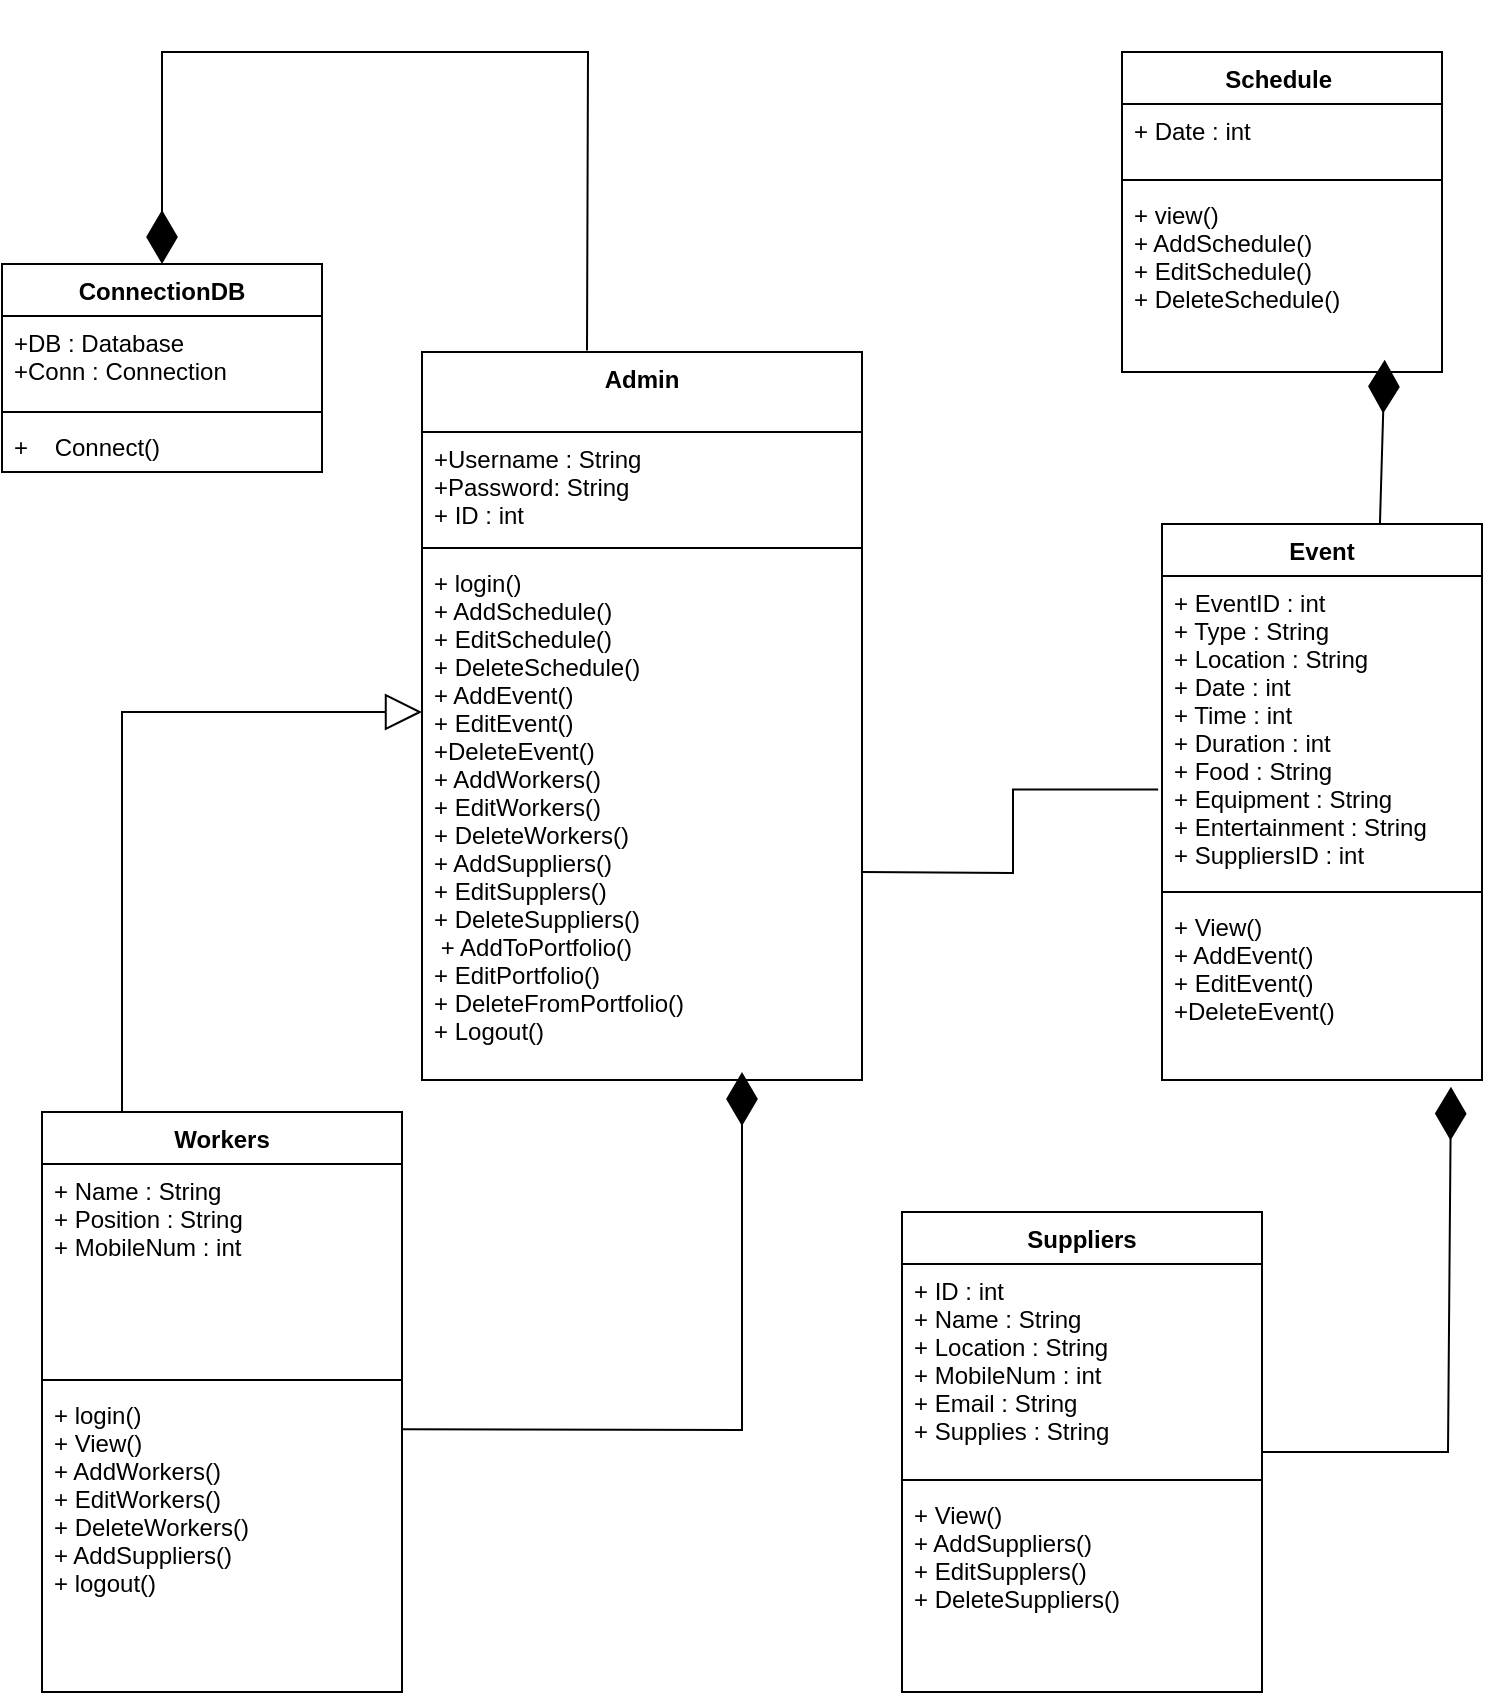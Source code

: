 <mxfile version="17.2.4" type="github"><diagram id="NWE-WzzM5gE8fmPCcb4x" name="Page-1"><mxGraphModel dx="1483" dy="827" grid="1" gridSize="10" guides="1" tooltips="1" connect="1" arrows="1" fold="1" page="1" pageScale="1" pageWidth="850" pageHeight="1100" math="0" shadow="0"><root><mxCell id="0"/><mxCell id="1" parent="0"/><mxCell id="bavvKywP6-cDirn1sBw_-12" value="ConnectionDB" style="swimlane;fontStyle=1;align=center;verticalAlign=top;childLayout=stackLayout;horizontal=1;startSize=26;horizontalStack=0;resizeParent=1;resizeParentMax=0;resizeLast=0;collapsible=1;marginBottom=0;" vertex="1" parent="1"><mxGeometry x="20" y="136" width="160" height="104" as="geometry"/></mxCell><mxCell id="bavvKywP6-cDirn1sBw_-13" value="+DB : Database&#10;+Conn : Connection" style="text;strokeColor=none;fillColor=none;align=left;verticalAlign=top;spacingLeft=4;spacingRight=4;overflow=hidden;rotatable=0;points=[[0,0.5],[1,0.5]];portConstraint=eastwest;" vertex="1" parent="bavvKywP6-cDirn1sBw_-12"><mxGeometry y="26" width="160" height="44" as="geometry"/></mxCell><mxCell id="bavvKywP6-cDirn1sBw_-14" value="" style="line;strokeWidth=1;fillColor=none;align=left;verticalAlign=middle;spacingTop=-1;spacingLeft=3;spacingRight=3;rotatable=0;labelPosition=right;points=[];portConstraint=eastwest;" vertex="1" parent="bavvKywP6-cDirn1sBw_-12"><mxGeometry y="70" width="160" height="8" as="geometry"/></mxCell><mxCell id="bavvKywP6-cDirn1sBw_-15" value="+    Connect()" style="text;strokeColor=none;fillColor=none;align=left;verticalAlign=top;spacingLeft=4;spacingRight=4;overflow=hidden;rotatable=0;points=[[0,0.5],[1,0.5]];portConstraint=eastwest;" vertex="1" parent="bavvKywP6-cDirn1sBw_-12"><mxGeometry y="78" width="160" height="26" as="geometry"/></mxCell><mxCell id="bavvKywP6-cDirn1sBw_-16" value="Admin" style="swimlane;fontStyle=1;align=center;verticalAlign=top;childLayout=stackLayout;horizontal=1;startSize=40;horizontalStack=0;resizeParent=1;resizeParentMax=0;resizeLast=0;collapsible=1;marginBottom=0;" vertex="1" parent="1"><mxGeometry x="230" y="180" width="220" height="364" as="geometry"/></mxCell><mxCell id="bavvKywP6-cDirn1sBw_-17" value="+Username : String&#10;+Password: String&#10;+ ID : int" style="text;strokeColor=none;fillColor=none;align=left;verticalAlign=top;spacingLeft=4;spacingRight=4;overflow=hidden;rotatable=0;points=[[0,0.5],[1,0.5]];portConstraint=eastwest;" vertex="1" parent="bavvKywP6-cDirn1sBw_-16"><mxGeometry y="40" width="220" height="54" as="geometry"/></mxCell><mxCell id="bavvKywP6-cDirn1sBw_-18" value="" style="line;strokeWidth=1;fillColor=none;align=left;verticalAlign=middle;spacingTop=-1;spacingLeft=3;spacingRight=3;rotatable=0;labelPosition=right;points=[];portConstraint=eastwest;" vertex="1" parent="bavvKywP6-cDirn1sBw_-16"><mxGeometry y="94" width="220" height="8" as="geometry"/></mxCell><mxCell id="bavvKywP6-cDirn1sBw_-19" value="+ login()&#10;+ AddSchedule()&#10;+ EditSchedule()&#10;+ DeleteSchedule()&#10;+ AddEvent()&#10;+ EditEvent()&#10;+DeleteEvent()&#10;+ AddWorkers()&#10;+ EditWorkers()&#10;+ DeleteWorkers()&#10;+ AddSuppliers()&#10;+ EditSupplers()&#10;+ DeleteSuppliers()&#10; + AddToPortfolio()&#10;+ EditPortfolio()&#10;+ DeleteFromPortfolio()&#10;+ Logout()&#10;&#10;" style="text;strokeColor=none;fillColor=none;align=left;verticalAlign=top;spacingLeft=4;spacingRight=4;overflow=hidden;rotatable=0;points=[[0,0.5],[1,0.5]];portConstraint=eastwest;" vertex="1" parent="bavvKywP6-cDirn1sBw_-16"><mxGeometry y="102" width="220" height="262" as="geometry"/></mxCell><mxCell id="bavvKywP6-cDirn1sBw_-24" value="Event" style="swimlane;fontStyle=1;align=center;verticalAlign=top;childLayout=stackLayout;horizontal=1;startSize=26;horizontalStack=0;resizeParent=1;resizeParentMax=0;resizeLast=0;collapsible=1;marginBottom=0;" vertex="1" parent="1"><mxGeometry x="600" y="266" width="160" height="278" as="geometry"/></mxCell><mxCell id="bavvKywP6-cDirn1sBw_-25" value="+ EventID : int&#10;+ Type : String &#10;+ Location : String &#10;+ Date : int&#10;+ Time : int&#10;+ Duration : int&#10;+ Food : String&#10;+ Equipment : String &#10;+ Entertainment : String&#10;+ SuppliersID : int  &#10;" style="text;strokeColor=none;fillColor=none;align=left;verticalAlign=top;spacingLeft=4;spacingRight=4;overflow=hidden;rotatable=0;points=[[0,0.5],[1,0.5]];portConstraint=eastwest;" vertex="1" parent="bavvKywP6-cDirn1sBw_-24"><mxGeometry y="26" width="160" height="154" as="geometry"/></mxCell><mxCell id="bavvKywP6-cDirn1sBw_-26" value="" style="line;strokeWidth=1;fillColor=none;align=left;verticalAlign=middle;spacingTop=-1;spacingLeft=3;spacingRight=3;rotatable=0;labelPosition=right;points=[];portConstraint=eastwest;" vertex="1" parent="bavvKywP6-cDirn1sBw_-24"><mxGeometry y="180" width="160" height="8" as="geometry"/></mxCell><mxCell id="bavvKywP6-cDirn1sBw_-27" value="+ View()&#10;+ AddEvent()&#10;+ EditEvent()&#10;+DeleteEvent()" style="text;strokeColor=none;fillColor=none;align=left;verticalAlign=top;spacingLeft=4;spacingRight=4;overflow=hidden;rotatable=0;points=[[0,0.5],[1,0.5]];portConstraint=eastwest;" vertex="1" parent="bavvKywP6-cDirn1sBw_-24"><mxGeometry y="188" width="160" height="90" as="geometry"/></mxCell><mxCell id="bavvKywP6-cDirn1sBw_-29" value="Workers" style="swimlane;fontStyle=1;align=center;verticalAlign=top;childLayout=stackLayout;horizontal=1;startSize=26;horizontalStack=0;resizeParent=1;resizeParentMax=0;resizeLast=0;collapsible=1;marginBottom=0;" vertex="1" parent="1"><mxGeometry x="40" y="560" width="180" height="290" as="geometry"/></mxCell><mxCell id="bavvKywP6-cDirn1sBw_-30" value="+ Name : String &#10;+ Position : String &#10;+ MobileNum : int&#10; &#10;" style="text;strokeColor=none;fillColor=none;align=left;verticalAlign=top;spacingLeft=4;spacingRight=4;overflow=hidden;rotatable=0;points=[[0,0.5],[1,0.5]];portConstraint=eastwest;" vertex="1" parent="bavvKywP6-cDirn1sBw_-29"><mxGeometry y="26" width="180" height="104" as="geometry"/></mxCell><mxCell id="bavvKywP6-cDirn1sBw_-31" value="" style="line;strokeWidth=1;fillColor=none;align=left;verticalAlign=middle;spacingTop=-1;spacingLeft=3;spacingRight=3;rotatable=0;labelPosition=right;points=[];portConstraint=eastwest;" vertex="1" parent="bavvKywP6-cDirn1sBw_-29"><mxGeometry y="130" width="180" height="8" as="geometry"/></mxCell><mxCell id="bavvKywP6-cDirn1sBw_-32" value="+ login()&#10;+ View()&#10;+ AddWorkers()&#10;+ EditWorkers()&#10;+ DeleteWorkers()&#10;+ AddSuppliers()&#10;+ logout()&#10;&#10;&#10;&#10;" style="text;strokeColor=none;fillColor=none;align=left;verticalAlign=top;spacingLeft=4;spacingRight=4;overflow=hidden;rotatable=0;points=[[0,0.5],[1,0.5]];portConstraint=eastwest;" vertex="1" parent="bavvKywP6-cDirn1sBw_-29"><mxGeometry y="138" width="180" height="152" as="geometry"/></mxCell><mxCell id="bavvKywP6-cDirn1sBw_-33" value="Suppliers" style="swimlane;fontStyle=1;align=center;verticalAlign=top;childLayout=stackLayout;horizontal=1;startSize=26;horizontalStack=0;resizeParent=1;resizeParentMax=0;resizeLast=0;collapsible=1;marginBottom=0;" vertex="1" parent="1"><mxGeometry x="470" y="610" width="180" height="240" as="geometry"/></mxCell><mxCell id="bavvKywP6-cDirn1sBw_-34" value="+ ID : int&#10;+ Name : String &#10;+ Location : String &#10;+ MobileNum : int&#10;+ Email : String&#10;+ Supplies : String&#10; &#10;" style="text;strokeColor=none;fillColor=none;align=left;verticalAlign=top;spacingLeft=4;spacingRight=4;overflow=hidden;rotatable=0;points=[[0,0.5],[1,0.5]];portConstraint=eastwest;" vertex="1" parent="bavvKywP6-cDirn1sBw_-33"><mxGeometry y="26" width="180" height="104" as="geometry"/></mxCell><mxCell id="bavvKywP6-cDirn1sBw_-35" value="" style="line;strokeWidth=1;fillColor=none;align=left;verticalAlign=middle;spacingTop=-1;spacingLeft=3;spacingRight=3;rotatable=0;labelPosition=right;points=[];portConstraint=eastwest;" vertex="1" parent="bavvKywP6-cDirn1sBw_-33"><mxGeometry y="130" width="180" height="8" as="geometry"/></mxCell><mxCell id="bavvKywP6-cDirn1sBw_-36" value="+ View()&#10;+ AddSuppliers()&#10;+ EditSupplers()&#10;+ DeleteSuppliers()&#10;&#10;&#10;&#10;" style="text;strokeColor=none;fillColor=none;align=left;verticalAlign=top;spacingLeft=4;spacingRight=4;overflow=hidden;rotatable=0;points=[[0,0.5],[1,0.5]];portConstraint=eastwest;" vertex="1" parent="bavvKywP6-cDirn1sBw_-33"><mxGeometry y="138" width="180" height="102" as="geometry"/></mxCell><mxCell id="bavvKywP6-cDirn1sBw_-68" value="" style="endArrow=block;endSize=16;endFill=0;html=1;rounded=0;" edge="1" parent="1"><mxGeometry x="-1" y="300" width="160" relative="1" as="geometry"><mxPoint x="80" y="560" as="sourcePoint"/><mxPoint x="230" y="360" as="targetPoint"/><Array as="points"><mxPoint x="80" y="360"/></Array><mxPoint x="30" y="130" as="offset"/></mxGeometry></mxCell><mxCell id="bavvKywP6-cDirn1sBw_-69" value="" style="endArrow=diamondThin;endFill=1;endSize=24;html=1;rounded=0;entryX=0.5;entryY=0;entryDx=0;entryDy=0;exitX=0.375;exitY=-0.002;exitDx=0;exitDy=0;exitPerimeter=0;" edge="1" parent="1" source="bavvKywP6-cDirn1sBw_-16" target="bavvKywP6-cDirn1sBw_-12"><mxGeometry width="160" relative="1" as="geometry"><mxPoint x="100" y="40" as="sourcePoint"/><mxPoint x="280" y="85.429" as="targetPoint"/><Array as="points"><mxPoint x="313" y="30"/><mxPoint x="100" y="30"/></Array></mxGeometry></mxCell><mxCell id="bavvKywP6-cDirn1sBw_-70" value="Schedule " style="swimlane;fontStyle=1;align=center;verticalAlign=top;childLayout=stackLayout;horizontal=1;startSize=26;horizontalStack=0;resizeParent=1;resizeParentMax=0;resizeLast=0;collapsible=1;marginBottom=0;" vertex="1" parent="1"><mxGeometry x="580" y="30" width="160" height="160" as="geometry"/></mxCell><mxCell id="bavvKywP6-cDirn1sBw_-71" value="+ Date : int " style="text;strokeColor=none;fillColor=none;align=left;verticalAlign=top;spacingLeft=4;spacingRight=4;overflow=hidden;rotatable=0;points=[[0,0.5],[1,0.5]];portConstraint=eastwest;" vertex="1" parent="bavvKywP6-cDirn1sBw_-70"><mxGeometry y="26" width="160" height="34" as="geometry"/></mxCell><mxCell id="bavvKywP6-cDirn1sBw_-72" value="" style="line;strokeWidth=1;fillColor=none;align=left;verticalAlign=middle;spacingTop=-1;spacingLeft=3;spacingRight=3;rotatable=0;labelPosition=right;points=[];portConstraint=eastwest;" vertex="1" parent="bavvKywP6-cDirn1sBw_-70"><mxGeometry y="60" width="160" height="8" as="geometry"/></mxCell><mxCell id="bavvKywP6-cDirn1sBw_-73" value="+ view()&#10;+ AddSchedule()&#10;+ EditSchedule()&#10;+ DeleteSchedule()" style="text;strokeColor=none;fillColor=none;align=left;verticalAlign=top;spacingLeft=4;spacingRight=4;overflow=hidden;rotatable=0;points=[[0,0.5],[1,0.5]];portConstraint=eastwest;" vertex="1" parent="bavvKywP6-cDirn1sBw_-70"><mxGeometry y="68" width="160" height="92" as="geometry"/></mxCell><mxCell id="bavvKywP6-cDirn1sBw_-74" value="" style="endArrow=diamondThin;endFill=1;endSize=24;html=1;rounded=0;entryX=0.903;entryY=1.037;entryDx=0;entryDy=0;entryPerimeter=0;" edge="1" parent="1" target="bavvKywP6-cDirn1sBw_-27"><mxGeometry width="160" relative="1" as="geometry"><mxPoint x="650" y="730" as="sourcePoint"/><mxPoint x="750" y="540" as="targetPoint"/><Array as="points"><mxPoint x="743" y="730"/></Array></mxGeometry></mxCell><mxCell id="bavvKywP6-cDirn1sBw_-75" value="" style="endArrow=diamondThin;endFill=1;endSize=24;html=1;rounded=0;exitX=0.999;exitY=0.136;exitDx=0;exitDy=0;exitPerimeter=0;" edge="1" parent="1" source="bavvKywP6-cDirn1sBw_-32"><mxGeometry width="160" relative="1" as="geometry"><mxPoint x="230" y="540" as="sourcePoint"/><mxPoint x="390" y="540" as="targetPoint"/><Array as="points"><mxPoint x="390" y="719"/></Array></mxGeometry></mxCell><mxCell id="bavvKywP6-cDirn1sBw_-76" value="" style="endArrow=diamondThin;endFill=1;endSize=24;html=1;rounded=0;entryX=0.821;entryY=0.933;entryDx=0;entryDy=0;entryPerimeter=0;exitX=0.681;exitY=0.001;exitDx=0;exitDy=0;exitPerimeter=0;" edge="1" parent="1" source="bavvKywP6-cDirn1sBw_-24" target="bavvKywP6-cDirn1sBw_-73"><mxGeometry width="160" relative="1" as="geometry"><mxPoint x="230" y="540" as="sourcePoint"/><mxPoint x="390" y="540" as="targetPoint"/></mxGeometry></mxCell><mxCell id="bavvKywP6-cDirn1sBw_-80" value="" style="endArrow=none;html=1;edgeStyle=orthogonalEdgeStyle;rounded=0;entryX=-0.012;entryY=0.693;entryDx=0;entryDy=0;entryPerimeter=0;" edge="1" parent="1" target="bavvKywP6-cDirn1sBw_-25"><mxGeometry relative="1" as="geometry"><mxPoint x="450" y="440" as="sourcePoint"/><mxPoint x="610" y="440" as="targetPoint"/></mxGeometry></mxCell></root></mxGraphModel></diagram></mxfile>